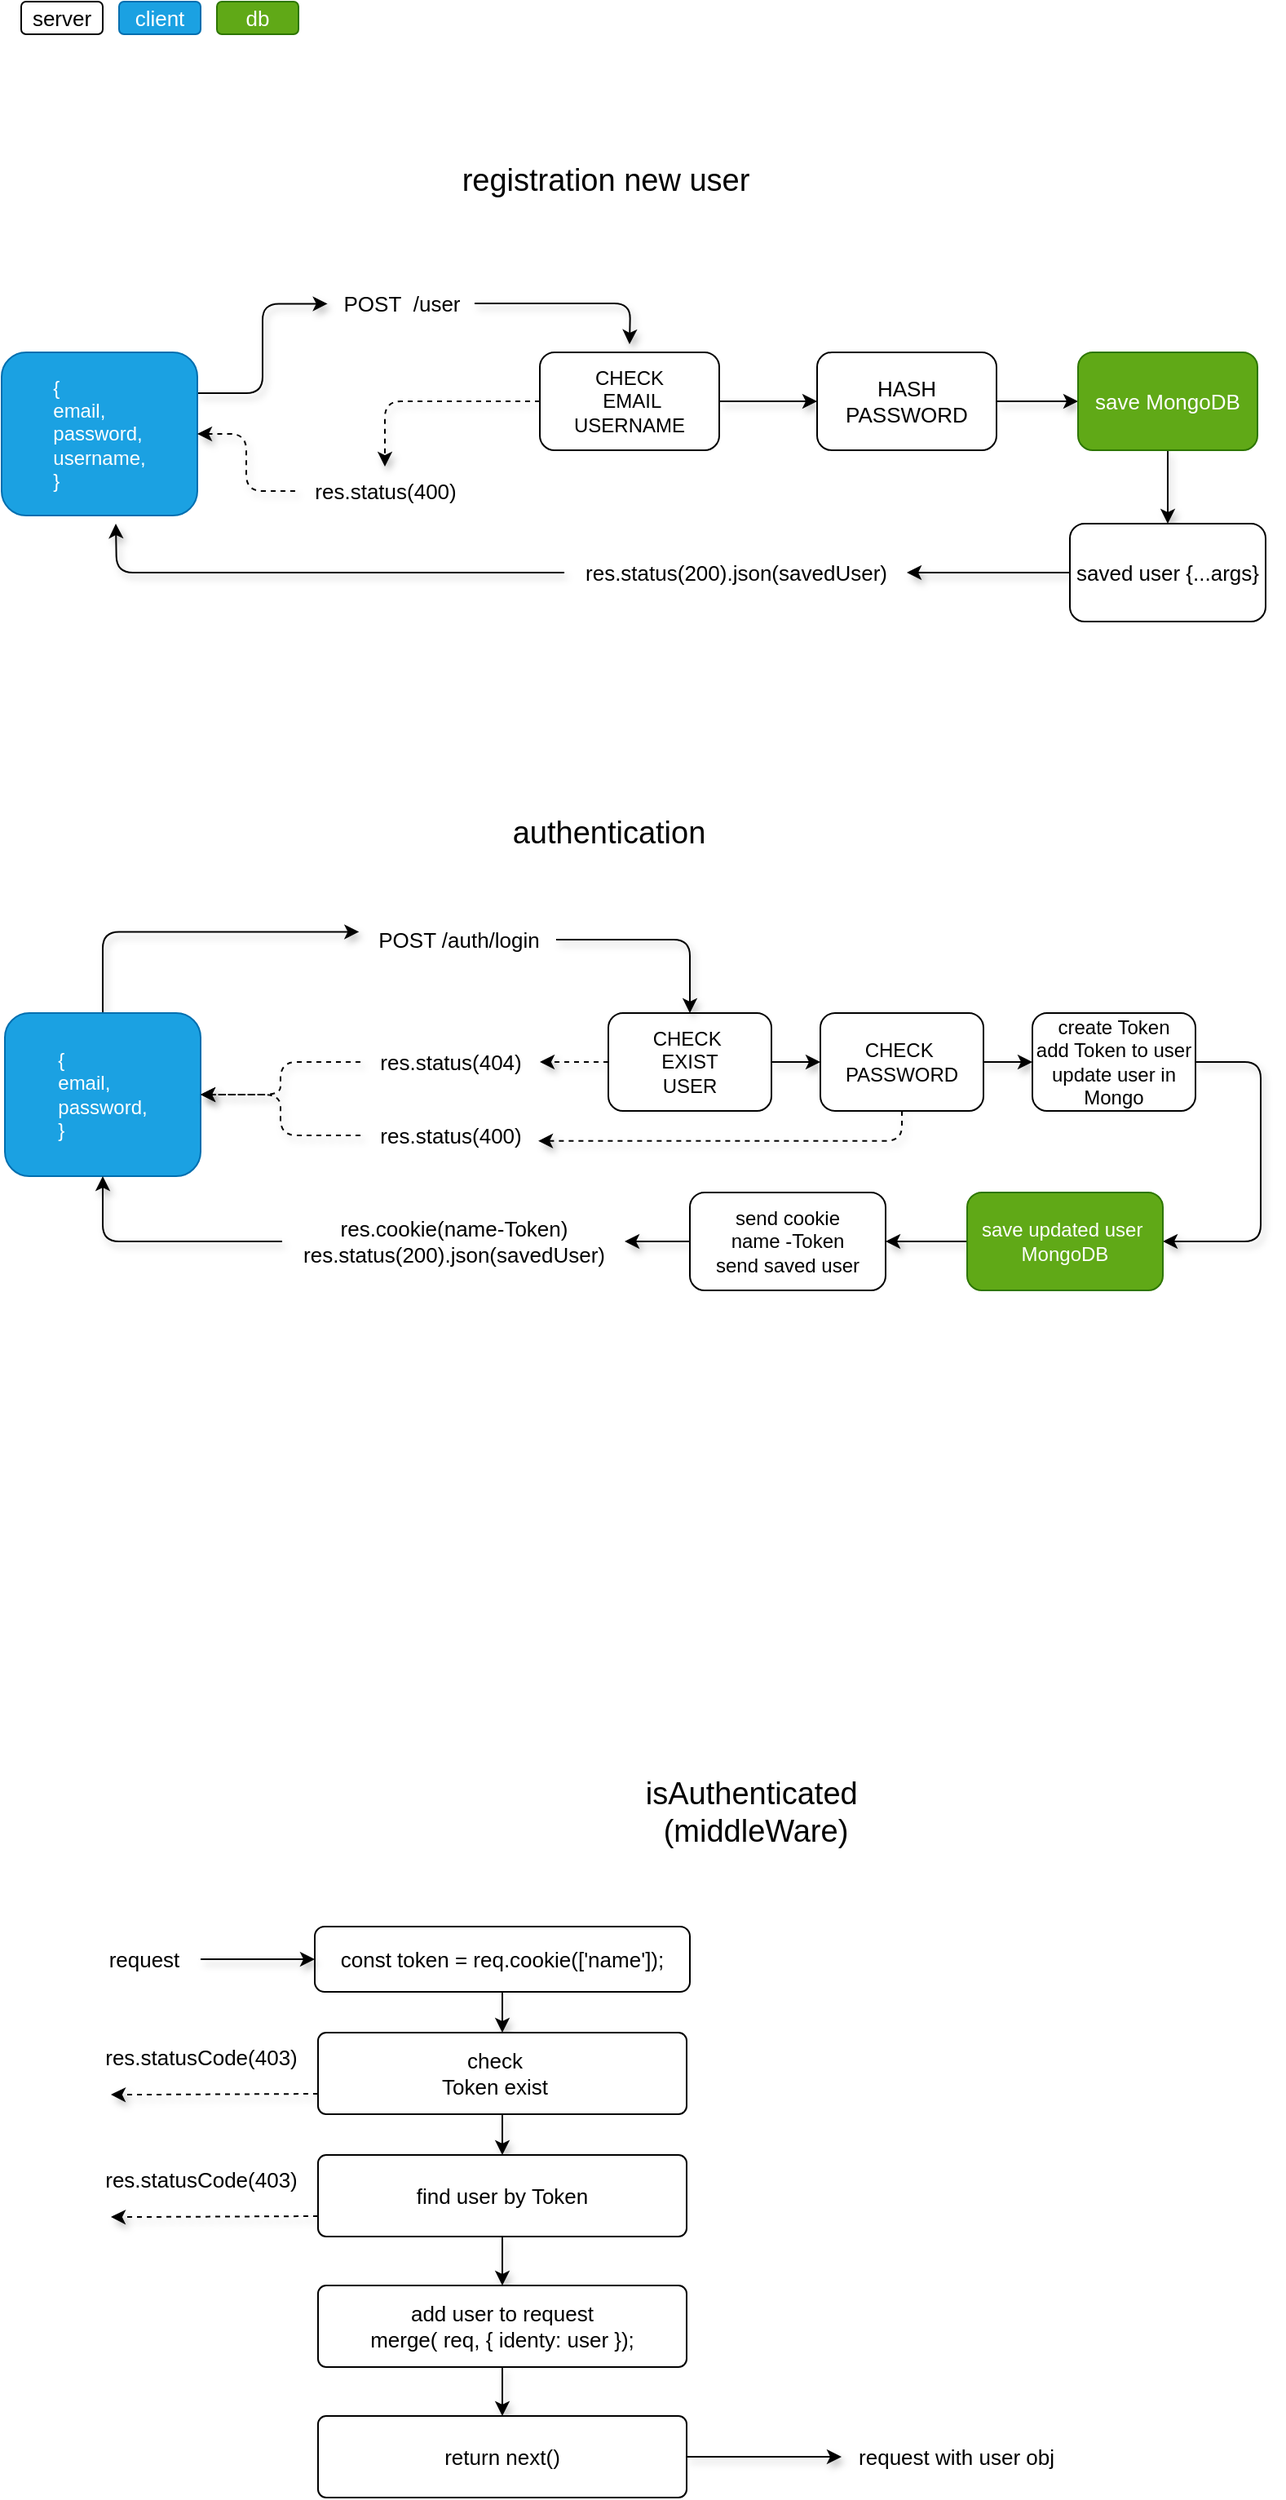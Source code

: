 <mxfile>
    <diagram id="FoRhpsQ7FGuQFJp462Gt" name="Page-1">
        <mxGraphModel dx="1024" dy="455" grid="1" gridSize="10" guides="1" tooltips="1" connect="1" arrows="1" fold="1" page="1" pageScale="1" pageWidth="850" pageHeight="1100" math="0" shadow="0">
            <root>
                <mxCell id="0"/>
                <mxCell id="1" parent="0"/>
                <mxCell id="55" style="edgeStyle=orthogonalEdgeStyle;sketch=0;jumpStyle=line;html=1;exitX=1;exitY=0.25;exitDx=0;exitDy=0;entryX=-0.002;entryY=0.507;entryDx=0;entryDy=0;entryPerimeter=0;shadow=1;fontSize=13;" edge="1" parent="1" source="2" target="7">
                    <mxGeometry relative="1" as="geometry"/>
                </mxCell>
                <mxCell id="2" value="&lt;div style=&quot;text-align: justify;&quot;&gt;&lt;span style=&quot;background-color: initial;&quot;&gt;{&lt;/span&gt;&lt;/div&gt;&lt;div style=&quot;text-align: justify;&quot;&gt;&lt;span style=&quot;background-color: initial;&quot;&gt;email,&lt;/span&gt;&lt;/div&gt;&lt;div style=&quot;text-align: justify;&quot;&gt;&lt;span style=&quot;background-color: initial;&quot;&gt;password,&lt;/span&gt;&lt;/div&gt;&lt;div style=&quot;text-align: justify;&quot;&gt;&lt;span style=&quot;background-color: initial;&quot;&gt;username,&lt;/span&gt;&lt;/div&gt;&lt;div style=&quot;text-align: justify;&quot;&gt;&lt;span style=&quot;background-color: initial;&quot;&gt;}&lt;/span&gt;&lt;/div&gt;" style="rounded=1;whiteSpace=wrap;html=1;fillColor=#1ba1e2;fontColor=#ffffff;strokeColor=#006EAF;" vertex="1" parent="1">
                    <mxGeometry x="38" y="275" width="120" height="100" as="geometry"/>
                </mxCell>
                <mxCell id="58" value="" style="edgeStyle=orthogonalEdgeStyle;sketch=0;jumpStyle=line;html=1;shadow=1;fontSize=13;" edge="1" parent="1" source="3" target="8">
                    <mxGeometry relative="1" as="geometry"/>
                </mxCell>
                <mxCell id="64" style="edgeStyle=orthogonalEdgeStyle;sketch=0;jumpStyle=line;html=1;shadow=1;fontSize=13;dashed=1;" edge="1" parent="1" source="3" target="21">
                    <mxGeometry relative="1" as="geometry"/>
                </mxCell>
                <mxCell id="3" value="CHECK&lt;br&gt;&amp;nbsp;EMAIL&lt;br&gt;USERNAME&lt;br&gt;" style="rounded=1;whiteSpace=wrap;html=1;" vertex="1" parent="1">
                    <mxGeometry x="368" y="275" width="110" height="60" as="geometry"/>
                </mxCell>
                <mxCell id="6" value="registration new user" style="text;html=1;align=center;verticalAlign=middle;resizable=0;points=[];autosize=1;strokeColor=none;fillColor=none;fontSize=19;" vertex="1" parent="1">
                    <mxGeometry x="308" y="150" width="200" height="40" as="geometry"/>
                </mxCell>
                <mxCell id="57" value="" style="edgeStyle=orthogonalEdgeStyle;sketch=0;jumpStyle=line;html=1;shadow=1;fontSize=13;" edge="1" parent="1" source="7">
                    <mxGeometry relative="1" as="geometry">
                        <mxPoint x="423" y="270" as="targetPoint"/>
                    </mxGeometry>
                </mxCell>
                <mxCell id="7" value="&lt;font style=&quot;font-size: 13px;&quot;&gt;POST&amp;nbsp; /user&lt;/font&gt;" style="text;html=1;align=center;verticalAlign=middle;resizable=0;points=[];autosize=1;strokeColor=none;fillColor=none;fontSize=17;rotation=0;" vertex="1" parent="1">
                    <mxGeometry x="238" y="230" width="90" height="30" as="geometry"/>
                </mxCell>
                <mxCell id="59" value="" style="edgeStyle=orthogonalEdgeStyle;sketch=0;jumpStyle=line;html=1;shadow=1;fontSize=13;" edge="1" parent="1" source="8" target="41">
                    <mxGeometry relative="1" as="geometry"/>
                </mxCell>
                <mxCell id="8" value="HASH PASSWORD" style="rounded=1;whiteSpace=wrap;html=1;fontSize=13;" vertex="1" parent="1">
                    <mxGeometry x="538" y="275" width="110" height="60" as="geometry"/>
                </mxCell>
                <mxCell id="54" value="" style="edgeStyle=orthogonalEdgeStyle;sketch=0;jumpStyle=line;html=1;shadow=1;fontSize=13;dashed=1;" edge="1" parent="1" source="21" target="2">
                    <mxGeometry relative="1" as="geometry"/>
                </mxCell>
                <mxCell id="21" value="res.status(400)" style="text;html=1;align=center;verticalAlign=middle;resizable=0;points=[];autosize=1;strokeColor=none;fillColor=none;fontSize=13;" vertex="1" parent="1">
                    <mxGeometry x="218" y="345" width="110" height="30" as="geometry"/>
                </mxCell>
                <mxCell id="47" value="" style="edgeStyle=orthogonalEdgeStyle;sketch=0;jumpStyle=line;html=1;shadow=1;fontSize=13;" edge="1" parent="1" source="41" target="46">
                    <mxGeometry relative="1" as="geometry"/>
                </mxCell>
                <mxCell id="41" value="save MongoDB" style="rounded=1;whiteSpace=wrap;html=1;fontSize=13;fillColor=#60a917;fontColor=#ffffff;strokeColor=#2D7600;" vertex="1" parent="1">
                    <mxGeometry x="698" y="275" width="110" height="60" as="geometry"/>
                </mxCell>
                <mxCell id="60" value="" style="edgeStyle=orthogonalEdgeStyle;sketch=0;jumpStyle=line;html=1;shadow=1;fontSize=13;" edge="1" parent="1" source="46" target="49">
                    <mxGeometry relative="1" as="geometry"/>
                </mxCell>
                <mxCell id="46" value="saved user {...args}" style="whiteSpace=wrap;html=1;fontSize=13;rounded=1;fillStyle=auto;" vertex="1" parent="1">
                    <mxGeometry x="693" y="380" width="120" height="60" as="geometry"/>
                </mxCell>
                <mxCell id="62" value="" style="edgeStyle=orthogonalEdgeStyle;sketch=0;jumpStyle=line;html=1;shadow=1;fontSize=13;" edge="1" parent="1" source="49">
                    <mxGeometry relative="1" as="geometry">
                        <mxPoint x="108" y="380" as="targetPoint"/>
                    </mxGeometry>
                </mxCell>
                <mxCell id="49" value="res.status(200).json(savedUser)" style="text;html=1;align=center;verticalAlign=middle;resizable=0;points=[];autosize=1;strokeColor=none;fillColor=none;fontSize=13;" vertex="1" parent="1">
                    <mxGeometry x="383" y="395" width="210" height="30" as="geometry"/>
                </mxCell>
                <mxCell id="50" value="server" style="rounded=1;whiteSpace=wrap;html=1;fillStyle=auto;fontSize=13;" vertex="1" parent="1">
                    <mxGeometry x="50" y="60" width="50" height="20" as="geometry"/>
                </mxCell>
                <mxCell id="51" value="client" style="rounded=1;whiteSpace=wrap;html=1;fillStyle=auto;fontSize=13;fillColor=#1ba1e2;strokeColor=#006EAF;fontColor=#ffffff;" vertex="1" parent="1">
                    <mxGeometry x="110" y="60" width="50" height="20" as="geometry"/>
                </mxCell>
                <mxCell id="52" value="db" style="rounded=1;whiteSpace=wrap;html=1;fillStyle=auto;fontSize=13;fillColor=#60a917;strokeColor=#2D7600;fontColor=#ffffff;" vertex="1" parent="1">
                    <mxGeometry x="170" y="60" width="50" height="20" as="geometry"/>
                </mxCell>
                <mxCell id="66" value="authentication" style="text;html=1;align=center;verticalAlign=middle;resizable=0;points=[];autosize=1;strokeColor=none;fillColor=none;fontSize=19;" vertex="1" parent="1">
                    <mxGeometry x="340" y="550" width="140" height="40" as="geometry"/>
                </mxCell>
                <mxCell id="80" style="edgeStyle=orthogonalEdgeStyle;sketch=0;jumpStyle=line;html=1;exitX=0.5;exitY=0;exitDx=0;exitDy=0;entryX=-0.007;entryY=0.34;entryDx=0;entryDy=0;entryPerimeter=0;shadow=1;fontSize=13;" edge="1" parent="1" source="67" target="71">
                    <mxGeometry relative="1" as="geometry"/>
                </mxCell>
                <mxCell id="67" value="&lt;div style=&quot;text-align: justify;&quot;&gt;&lt;span style=&quot;background-color: initial;&quot;&gt;{&lt;/span&gt;&lt;/div&gt;&lt;div style=&quot;text-align: justify;&quot;&gt;&lt;span style=&quot;background-color: initial;&quot;&gt;email,&lt;/span&gt;&lt;/div&gt;&lt;div style=&quot;text-align: justify;&quot;&gt;&lt;span style=&quot;background-color: initial;&quot;&gt;password,&lt;/span&gt;&lt;/div&gt;&lt;div style=&quot;text-align: justify;&quot;&gt;&lt;span style=&quot;background-color: initial;&quot;&gt;}&lt;/span&gt;&lt;br&gt;&lt;/div&gt;" style="rounded=1;whiteSpace=wrap;html=1;fillColor=#1ba1e2;fontColor=#ffffff;strokeColor=#006EAF;" vertex="1" parent="1">
                    <mxGeometry x="40" y="680" width="120" height="100" as="geometry"/>
                </mxCell>
                <mxCell id="85" style="edgeStyle=orthogonalEdgeStyle;sketch=0;jumpStyle=line;html=1;exitX=0;exitY=0.5;exitDx=0;exitDy=0;shadow=1;fontSize=13;dashed=1;" edge="1" parent="1" source="68" target="84">
                    <mxGeometry relative="1" as="geometry"/>
                </mxCell>
                <mxCell id="88" value="" style="edgeStyle=orthogonalEdgeStyle;sketch=0;jumpStyle=line;html=1;shadow=1;fontSize=13;" edge="1" parent="1" source="68" target="87">
                    <mxGeometry relative="1" as="geometry"/>
                </mxCell>
                <mxCell id="68" value="CHECK&amp;nbsp;&lt;br&gt;EXIST&lt;br&gt;USER" style="rounded=1;whiteSpace=wrap;html=1;" vertex="1" parent="1">
                    <mxGeometry x="410" y="680" width="100" height="60" as="geometry"/>
                </mxCell>
                <mxCell id="82" value="" style="edgeStyle=orthogonalEdgeStyle;sketch=0;jumpStyle=line;html=1;shadow=1;fontSize=13;" edge="1" parent="1" source="71" target="68">
                    <mxGeometry relative="1" as="geometry">
                        <mxPoint x="483" y="670" as="targetPoint"/>
                    </mxGeometry>
                </mxCell>
                <mxCell id="71" value="POST /auth/login" style="text;html=1;align=center;verticalAlign=middle;resizable=0;points=[];autosize=1;strokeColor=none;fillColor=none;fontSize=13;" vertex="1" parent="1">
                    <mxGeometry x="258" y="620" width="120" height="30" as="geometry"/>
                </mxCell>
                <mxCell id="86" value="" style="edgeStyle=orthogonalEdgeStyle;sketch=0;jumpStyle=line;html=1;shadow=1;fontSize=13;dashed=1;" edge="1" parent="1" source="84" target="67">
                    <mxGeometry relative="1" as="geometry"/>
                </mxCell>
                <mxCell id="84" value="res.status(404)" style="text;html=1;align=center;verticalAlign=middle;resizable=0;points=[];autosize=1;strokeColor=none;fillColor=none;fontSize=13;" vertex="1" parent="1">
                    <mxGeometry x="258" y="695" width="110" height="30" as="geometry"/>
                </mxCell>
                <mxCell id="93" style="edgeStyle=orthogonalEdgeStyle;sketch=0;jumpStyle=line;html=1;exitX=0.5;exitY=1;exitDx=0;exitDy=0;entryX=0.991;entryY=0.613;entryDx=0;entryDy=0;entryPerimeter=0;shadow=1;fontSize=13;dashed=1;" edge="1" parent="1" source="87" target="91">
                    <mxGeometry relative="1" as="geometry"/>
                </mxCell>
                <mxCell id="96" value="" style="edgeStyle=orthogonalEdgeStyle;sketch=0;jumpStyle=line;html=1;shadow=1;fontSize=13;" edge="1" parent="1" source="87" target="95">
                    <mxGeometry relative="1" as="geometry"/>
                </mxCell>
                <mxCell id="87" value="CHECK&amp;nbsp;&lt;br&gt;PASSWORD" style="rounded=1;whiteSpace=wrap;html=1;" vertex="1" parent="1">
                    <mxGeometry x="540" y="680" width="100" height="60" as="geometry"/>
                </mxCell>
                <mxCell id="94" value="" style="edgeStyle=orthogonalEdgeStyle;sketch=0;jumpStyle=line;html=1;shadow=1;dashed=1;fontSize=13;" edge="1" parent="1" source="91" target="67">
                    <mxGeometry relative="1" as="geometry"/>
                </mxCell>
                <mxCell id="91" value="res.status(400)" style="text;html=1;align=center;verticalAlign=middle;resizable=0;points=[];autosize=1;strokeColor=none;fillColor=none;fontSize=13;" vertex="1" parent="1">
                    <mxGeometry x="258" y="740" width="110" height="30" as="geometry"/>
                </mxCell>
                <mxCell id="100" style="edgeStyle=orthogonalEdgeStyle;sketch=0;jumpStyle=line;html=1;exitX=1;exitY=0.5;exitDx=0;exitDy=0;entryX=1;entryY=0.5;entryDx=0;entryDy=0;shadow=1;fontSize=19;" edge="1" parent="1" source="95" target="98">
                    <mxGeometry relative="1" as="geometry">
                        <Array as="points">
                            <mxPoint x="810" y="710"/>
                            <mxPoint x="810" y="820"/>
                        </Array>
                    </mxGeometry>
                </mxCell>
                <mxCell id="95" value="create Token&lt;br&gt;add Token to user&lt;br&gt;update user in Mongo" style="rounded=1;whiteSpace=wrap;html=1;" vertex="1" parent="1">
                    <mxGeometry x="670" y="680" width="100" height="60" as="geometry"/>
                </mxCell>
                <mxCell id="102" value="" style="edgeStyle=orthogonalEdgeStyle;sketch=0;jumpStyle=line;html=1;shadow=1;fontSize=19;" edge="1" parent="1" source="98" target="101">
                    <mxGeometry relative="1" as="geometry"/>
                </mxCell>
                <mxCell id="98" value="save updated user&amp;nbsp;&lt;br&gt;MongoDB" style="whiteSpace=wrap;html=1;rounded=1;fillColor=#60a917;fontColor=#ffffff;strokeColor=#2D7600;" vertex="1" parent="1">
                    <mxGeometry x="630" y="790" width="120" height="60" as="geometry"/>
                </mxCell>
                <mxCell id="106" value="" style="edgeStyle=orthogonalEdgeStyle;sketch=0;jumpStyle=line;html=1;shadow=1;fontSize=13;" edge="1" parent="1" source="101" target="105">
                    <mxGeometry relative="1" as="geometry"/>
                </mxCell>
                <mxCell id="101" value="send cookie &lt;br&gt;name -Token&lt;br&gt;send saved user" style="whiteSpace=wrap;html=1;rounded=1;" vertex="1" parent="1">
                    <mxGeometry x="460" y="790" width="120" height="60" as="geometry"/>
                </mxCell>
                <mxCell id="107" style="edgeStyle=orthogonalEdgeStyle;sketch=0;jumpStyle=line;html=1;entryX=0.5;entryY=1;entryDx=0;entryDy=0;shadow=1;fontSize=13;" edge="1" parent="1" source="105" target="67">
                    <mxGeometry relative="1" as="geometry"/>
                </mxCell>
                <mxCell id="105" value="res.cookie(name-Token)&lt;br&gt;res.status(200).json(savedUser)" style="text;html=1;align=center;verticalAlign=middle;resizable=0;points=[];autosize=1;strokeColor=none;fillColor=none;fontSize=13;dashed=1;fillStyle=auto;" vertex="1" parent="1">
                    <mxGeometry x="210" y="800" width="210" height="40" as="geometry"/>
                </mxCell>
                <mxCell id="108" value="isAuthenticated&amp;nbsp;&lt;br&gt;(middleWare)" style="text;html=1;align=center;verticalAlign=middle;resizable=0;points=[];autosize=1;strokeColor=none;fillColor=none;fontSize=19;" vertex="1" parent="1">
                    <mxGeometry x="420" y="1140" width="160" height="60" as="geometry"/>
                </mxCell>
                <mxCell id="114" value="" style="edgeStyle=orthogonalEdgeStyle;sketch=0;jumpStyle=line;html=1;shadow=1;fontSize=13;" edge="1" parent="1" source="109" target="113">
                    <mxGeometry relative="1" as="geometry"/>
                </mxCell>
                <mxCell id="109" value="&lt;br&gt;const token = req.cookie(['name']);&lt;br&gt;&lt;div style=&quot;text-align: justify;&quot;&gt;&lt;br&gt;&lt;/div&gt;" style="rounded=1;whiteSpace=wrap;html=1;fillStyle=auto;fontSize=13;verticalAlign=middle;horizontal=1;" vertex="1" parent="1">
                    <mxGeometry x="230" y="1240" width="230" height="40" as="geometry"/>
                </mxCell>
                <mxCell id="111" value="" style="edgeStyle=orthogonalEdgeStyle;sketch=0;jumpStyle=line;html=1;shadow=1;fontSize=13;entryX=0;entryY=0.5;entryDx=0;entryDy=0;" edge="1" parent="1" source="110" target="109">
                    <mxGeometry relative="1" as="geometry"/>
                </mxCell>
                <mxCell id="110" value="request" style="text;html=1;align=center;verticalAlign=middle;resizable=0;points=[];autosize=1;strokeColor=none;fillColor=none;fontSize=13;" vertex="1" parent="1">
                    <mxGeometry x="90" y="1245" width="70" height="30" as="geometry"/>
                </mxCell>
                <mxCell id="116" value="" style="edgeStyle=orthogonalEdgeStyle;sketch=0;jumpStyle=line;html=1;shadow=1;fontSize=13;" edge="1" parent="1" source="113" target="115">
                    <mxGeometry relative="1" as="geometry"/>
                </mxCell>
                <mxCell id="122" style="edgeStyle=orthogonalEdgeStyle;sketch=0;jumpStyle=line;html=1;exitX=0;exitY=0.75;exitDx=0;exitDy=0;shadow=1;fontSize=13;dashed=1;" edge="1" parent="1" source="113">
                    <mxGeometry relative="1" as="geometry">
                        <mxPoint x="105" y="1343" as="targetPoint"/>
                    </mxGeometry>
                </mxCell>
                <mxCell id="113" value="&lt;div style=&quot;text-align: justify;&quot;&gt;&lt;br&gt;&lt;/div&gt;" style="rounded=1;whiteSpace=wrap;html=1;fillStyle=auto;fontSize=13;verticalAlign=middle;horizontal=1;arcSize=10;" vertex="1" parent="1">
                    <mxGeometry x="232" y="1305" width="226" height="50" as="geometry"/>
                </mxCell>
                <mxCell id="123" style="edgeStyle=orthogonalEdgeStyle;sketch=0;jumpStyle=line;html=1;exitX=0;exitY=0.75;exitDx=0;exitDy=0;shadow=1;dashed=1;fontSize=13;" edge="1" parent="1" source="115">
                    <mxGeometry relative="1" as="geometry">
                        <mxPoint x="105" y="1418" as="targetPoint"/>
                    </mxGeometry>
                </mxCell>
                <mxCell id="125" value="" style="edgeStyle=orthogonalEdgeStyle;sketch=0;jumpStyle=line;html=1;shadow=1;fontSize=13;" edge="1" parent="1" source="115" target="124">
                    <mxGeometry relative="1" as="geometry"/>
                </mxCell>
                <mxCell id="115" value="&lt;div style=&quot;text-align: justify;&quot;&gt;find user by Token&lt;/div&gt;" style="rounded=1;whiteSpace=wrap;html=1;fillStyle=auto;fontSize=13;verticalAlign=middle;horizontal=1;arcSize=10;" vertex="1" parent="1">
                    <mxGeometry x="232" y="1380" width="226" height="50" as="geometry"/>
                </mxCell>
                <mxCell id="118" value="check&lt;br&gt;Token exist" style="text;html=1;align=center;verticalAlign=middle;resizable=0;points=[];autosize=1;strokeColor=none;fillColor=none;fontSize=13;" vertex="1" parent="1">
                    <mxGeometry x="295" y="1310" width="90" height="40" as="geometry"/>
                </mxCell>
                <mxCell id="119" value="res.statusCode(403)" style="text;html=1;align=center;verticalAlign=middle;resizable=0;points=[];autosize=1;strokeColor=none;fillColor=none;fontSize=13;" vertex="1" parent="1">
                    <mxGeometry x="90" y="1380" width="140" height="30" as="geometry"/>
                </mxCell>
                <mxCell id="121" value="res.statusCode(403)" style="text;html=1;align=center;verticalAlign=middle;resizable=0;points=[];autosize=1;strokeColor=none;fillColor=none;fontSize=13;" vertex="1" parent="1">
                    <mxGeometry x="90" y="1305" width="140" height="30" as="geometry"/>
                </mxCell>
                <mxCell id="127" value="" style="edgeStyle=orthogonalEdgeStyle;sketch=0;jumpStyle=line;html=1;shadow=1;fontSize=13;" edge="1" parent="1" source="124" target="126">
                    <mxGeometry relative="1" as="geometry"/>
                </mxCell>
                <mxCell id="124" value="&lt;div style=&quot;&quot;&gt;add user to request&lt;/div&gt;&lt;div style=&quot;&quot;&gt;merge( req, { identy: user });&lt;/div&gt;" style="rounded=1;whiteSpace=wrap;html=1;fillStyle=auto;fontSize=13;verticalAlign=middle;horizontal=1;arcSize=10;align=center;" vertex="1" parent="1">
                    <mxGeometry x="232" y="1460" width="226" height="50" as="geometry"/>
                </mxCell>
                <mxCell id="128" style="edgeStyle=orthogonalEdgeStyle;sketch=0;jumpStyle=line;html=1;exitX=1;exitY=0.5;exitDx=0;exitDy=0;shadow=1;fontSize=13;" edge="1" parent="1" source="126" target="129">
                    <mxGeometry relative="1" as="geometry">
                        <mxPoint x="540" y="1565" as="targetPoint"/>
                    </mxGeometry>
                </mxCell>
                <mxCell id="126" value="&lt;div style=&quot;&quot;&gt;return next()&lt;/div&gt;" style="rounded=1;whiteSpace=wrap;html=1;fillStyle=auto;fontSize=13;verticalAlign=middle;horizontal=1;arcSize=10;align=center;" vertex="1" parent="1">
                    <mxGeometry x="232" y="1540" width="226" height="50" as="geometry"/>
                </mxCell>
                <mxCell id="129" value="request with user obj" style="text;html=1;align=center;verticalAlign=middle;resizable=0;points=[];autosize=1;strokeColor=none;fillColor=none;fontSize=13;" vertex="1" parent="1">
                    <mxGeometry x="553" y="1550" width="140" height="30" as="geometry"/>
                </mxCell>
            </root>
        </mxGraphModel>
    </diagram>
</mxfile>